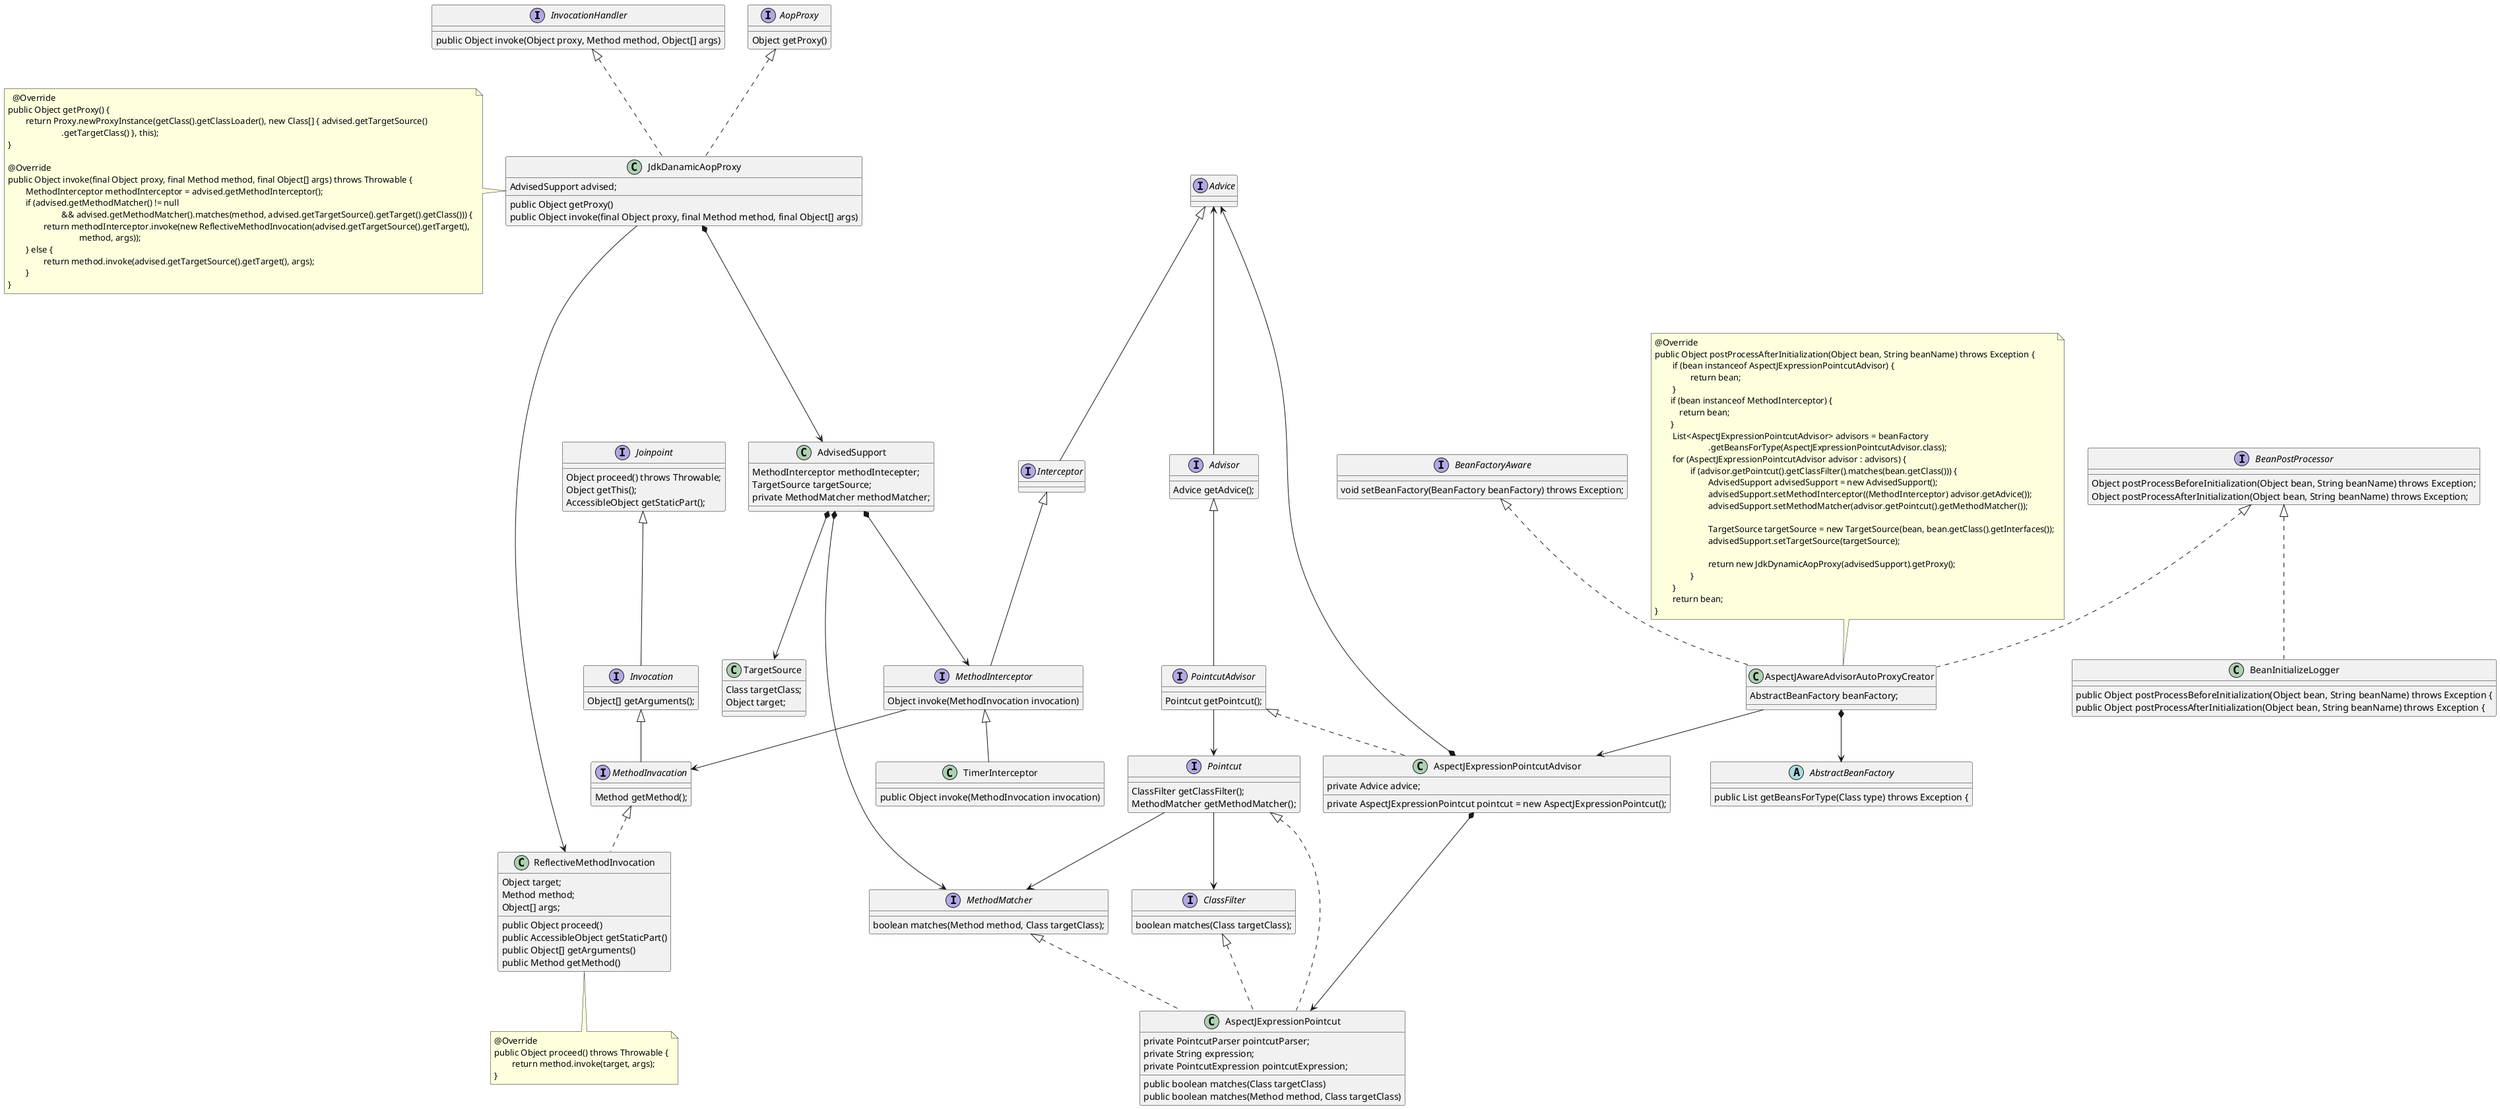 @startuml

interface InvocationHandler {
public Object invoke(Object proxy, Method method, Object[] args)
}

interface AopProxy {
Object getProxy()
}
'-----------------------------------------------------------------------
class JdkDanamicAopProxy{
AdvisedSupport advised;
public Object getProxy()
public Object invoke(final Object proxy, final Method method, final Object[] args)
}

note left
   @Override
	public Object getProxy() {
		return Proxy.newProxyInstance(getClass().getClassLoader(), new Class[] { advised.getTargetSource()
				.getTargetClass() }, this);
	}

	@Override
	public Object invoke(final Object proxy, final Method method, final Object[] args) throws Throwable {
		MethodInterceptor methodInterceptor = advised.getMethodInterceptor();
		if (advised.getMethodMatcher() != null
				&& advised.getMethodMatcher().matches(method, advised.getTargetSource().getTarget().getClass())) {
			return methodInterceptor.invoke(new ReflectiveMethodInvocation(advised.getTargetSource().getTarget(),
					method, args));
		} else {
			return method.invoke(advised.getTargetSource().getTarget(), args);
		}
	}
end note

AopProxy <|.. JdkDanamicAopProxy
InvocationHandler <|.. JdkDanamicAopProxy
JdkDanamicAopProxy *-->AdvisedSupport
JdkDanamicAopProxy --> ReflectiveMethodInvocation


'-----------------------------------------------------------------------
class AdvisedSupport{
MethodInterceptor methodIntecepter;
TargetSource targetSource;
private MethodMatcher methodMatcher;
}
AdvisedSupport *-->MethodInterceptor
AdvisedSupport *-->MethodMatcher


'-----------------------------------------------------------------------
class TargetSource {
Class targetClass;
Object target;
}
AdvisedSupport *-->TargetSource

'-----------------------------------------------------------------------
interface MethodInterceptor{
Object invoke(MethodInvocation invocation)
}
MethodInterceptor --> MethodInvacation

interface Interceptor{
}
Interceptor <|-- MethodInterceptor
Advice <|-- Interceptor


'-----------------------------------------------------------------------


class ReflectiveMethodInvocation {
Object target;
Method method;
Object[] args;
public Object proceed()
public AccessibleObject getStaticPart()
public Object[] getArguments()
public Method getMethod()
}
note bottom
	@Override
	public Object proceed() throws Throwable {
		return method.invoke(target, args);
	}
end note
MethodInvacation <|.. ReflectiveMethodInvocation

'-----------------------------------------------------------------------
interface Joinpoint{
 Object proceed() throws Throwable;
 Object getThis();
 AccessibleObject getStaticPart();
}

interface Invocation{
 Object[] getArguments();
}

interface MethodInvacation{
Method getMethod();
}

Invocation <|--MethodInvacation
Joinpoint <|--Invocation



'-----------------------------------------------------------------------
class TimerInterceptor{
public Object invoke(MethodInvocation invocation)
}
MethodInterceptor <|--TimerInterceptor



'-----------------------------------------------------------------------
interface PointcutAdvisor{
  Pointcut getPointcut();
}

Advisor <|--PointcutAdvisor
PointcutAdvisor -->Pointcut

'-----------------------------------------------------------------------
interface Advice{
}

'-----------------------------------------------------------------------

interface Advisor{
  Advice getAdvice();
}
Advice <--Advisor

'-----------------------------------------------------------------------
interface Pointcut{
  ClassFilter getClassFilter();
  MethodMatcher getMethodMatcher();
}

Pointcut -->MethodMatcher
Pointcut -->ClassFilter

'-----------------------------------------------------------------------
interface ClassFilter{
 boolean matches(Class targetClass);
}

'-----------------------------------------------------------------------
interface MethodMatcher{
boolean matches(Method method, Class targetClass);
}


'-----------------------------------------------------------------------
class AspectJExpressionPointcut{
    private PointcutParser pointcutParser;
	private String expression;
	private PointcutExpression pointcutExpression;
	public boolean matches(Class targetClass)
	public boolean matches(Method method, Class targetClass)
}


Pointcut <|.. AspectJExpressionPointcut
ClassFilter <|.. AspectJExpressionPointcut
MethodMatcher <|.. AspectJExpressionPointcut

'-----------------------------------------------------------------------
class AspectJExpressionPointcutAdvisor{
    private AspectJExpressionPointcut pointcut = new AspectJExpressionPointcut();
    private Advice advice;
}

PointcutAdvisor <|.. AspectJExpressionPointcutAdvisor
AspectJExpressionPointcutAdvisor *-->AspectJExpressionPointcut
AspectJExpressionPointcutAdvisor *-->Advice



'-----------------------------------------------------------------------
class AspectJAwareAdvisorAutoProxyCreator{
AbstractBeanFactory beanFactory;
}
note top
	@Override
	public Object postProcessAfterInitialization(Object bean, String beanName) throws Exception {
		if (bean instanceof AspectJExpressionPointcutAdvisor) {
			return bean;
		}
        if (bean instanceof MethodInterceptor) {
            return bean;
        }
		List<AspectJExpressionPointcutAdvisor> advisors = beanFactory
				.getBeansForType(AspectJExpressionPointcutAdvisor.class);
		for (AspectJExpressionPointcutAdvisor advisor : advisors) {
			if (advisor.getPointcut().getClassFilter().matches(bean.getClass())) {
				AdvisedSupport advisedSupport = new AdvisedSupport();
				advisedSupport.setMethodInterceptor((MethodInterceptor) advisor.getAdvice());
				advisedSupport.setMethodMatcher(advisor.getPointcut().getMethodMatcher());

				TargetSource targetSource = new TargetSource(bean, bean.getClass().getInterfaces());
				advisedSupport.setTargetSource(targetSource);

				return new JdkDynamicAopProxy(advisedSupport).getProxy();
			}
		}
		return bean;
	}
end note

AspectJAwareAdvisorAutoProxyCreator --> AspectJExpressionPointcutAdvisor
AspectJAwareAdvisorAutoProxyCreator *--> AbstractBeanFactory



'-----------------------------------------------------------------------
Abstract class AbstractBeanFactory{
	public List getBeansForType(Class type) throws Exception {
}

'-----------------------------------------------------------------------
interface BeanPostProcessor{
	Object postProcessBeforeInitialization(Object bean, String beanName) throws Exception;
	Object postProcessAfterInitialization(Object bean, String beanName) throws Exception;
}
BeanPostProcessor <|..AspectJAwareAdvisorAutoProxyCreator

'-----------------------------------------------------------------------
interface BeanFactoryAware {
    void setBeanFactory(BeanFactory beanFactory) throws Exception;
}
BeanFactoryAware <|..AspectJAwareAdvisorAutoProxyCreator


'-----------------------------------------------------------------------
class BeanInitializeLogger{
	public Object postProcessBeforeInitialization(Object bean, String beanName) throws Exception {
	public Object postProcessAfterInitialization(Object bean, String beanName) throws Exception {
}
BeanPostProcessor <|.. BeanInitializeLogger

'-----------------------------------------------------------------------


'-----------------------------------------------------------------------
/'
注释
'/
@enduml
